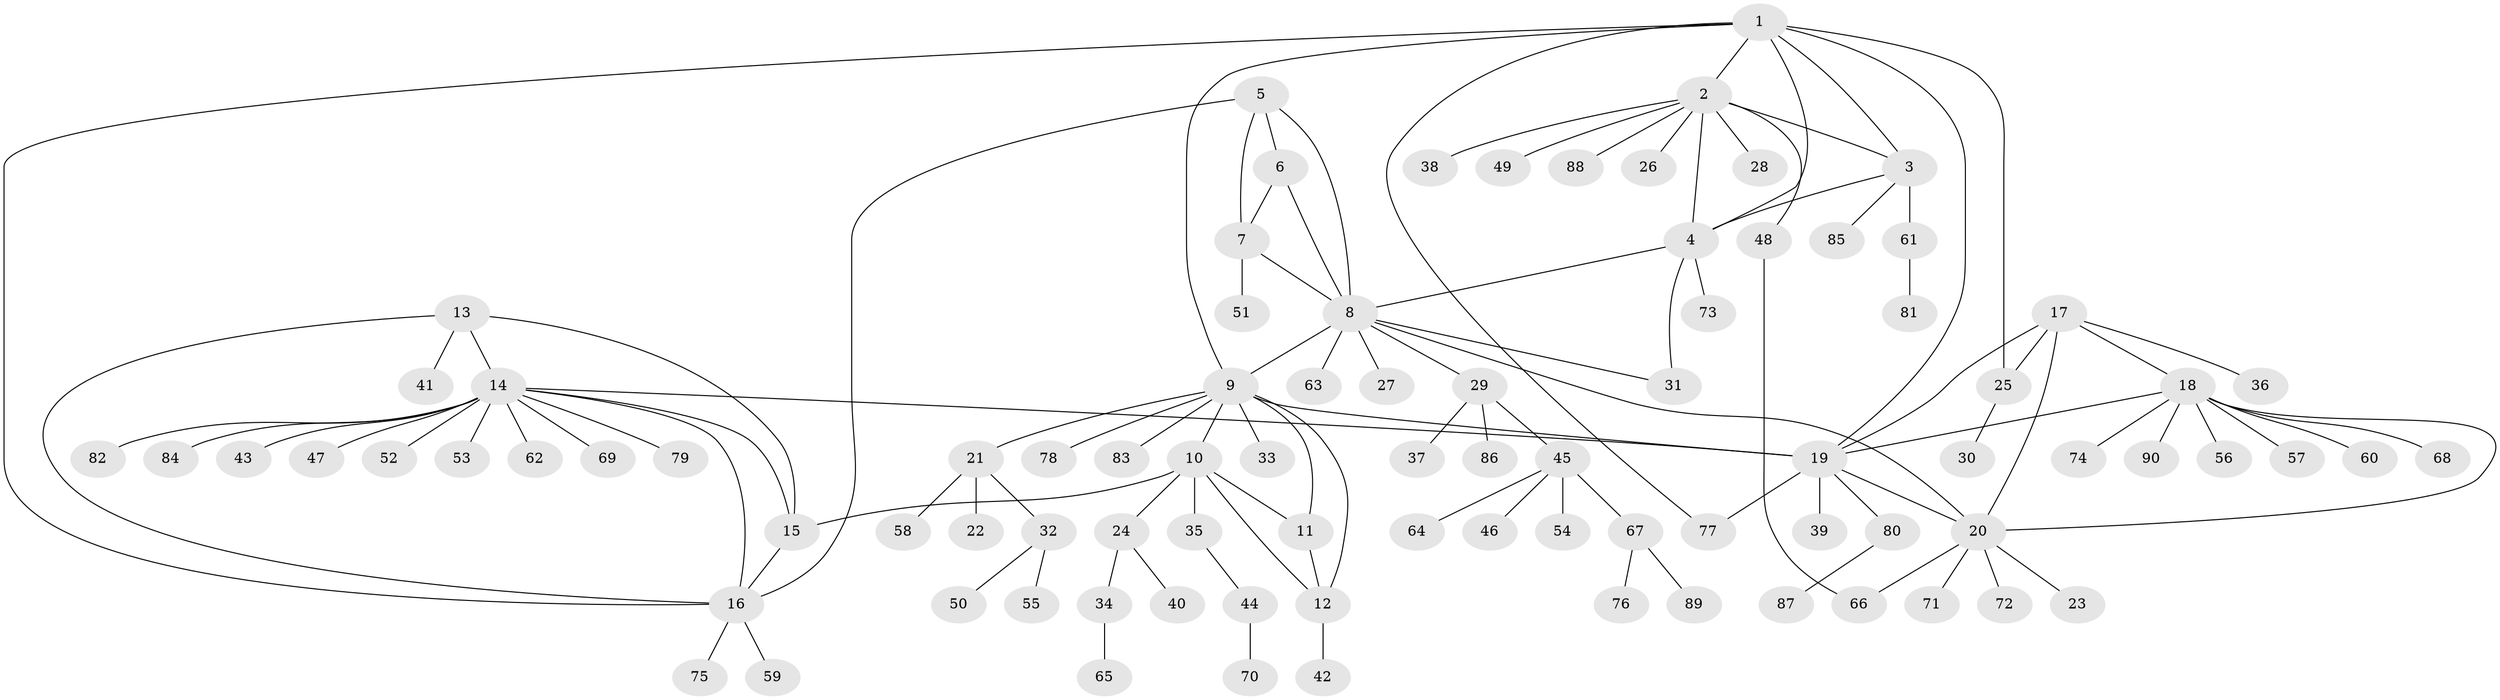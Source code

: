 // coarse degree distribution, {6: 0.04477611940298507, 7: 0.029850746268656716, 3: 0.08955223880597014, 2: 0.1044776119402985, 8: 0.029850746268656716, 13: 0.029850746268656716, 5: 0.014925373134328358, 1: 0.6417910447761194, 4: 0.014925373134328358}
// Generated by graph-tools (version 1.1) at 2025/24/03/03/25 07:24:10]
// undirected, 90 vertices, 114 edges
graph export_dot {
graph [start="1"]
  node [color=gray90,style=filled];
  1;
  2;
  3;
  4;
  5;
  6;
  7;
  8;
  9;
  10;
  11;
  12;
  13;
  14;
  15;
  16;
  17;
  18;
  19;
  20;
  21;
  22;
  23;
  24;
  25;
  26;
  27;
  28;
  29;
  30;
  31;
  32;
  33;
  34;
  35;
  36;
  37;
  38;
  39;
  40;
  41;
  42;
  43;
  44;
  45;
  46;
  47;
  48;
  49;
  50;
  51;
  52;
  53;
  54;
  55;
  56;
  57;
  58;
  59;
  60;
  61;
  62;
  63;
  64;
  65;
  66;
  67;
  68;
  69;
  70;
  71;
  72;
  73;
  74;
  75;
  76;
  77;
  78;
  79;
  80;
  81;
  82;
  83;
  84;
  85;
  86;
  87;
  88;
  89;
  90;
  1 -- 2;
  1 -- 3;
  1 -- 4;
  1 -- 9;
  1 -- 16;
  1 -- 19;
  1 -- 25;
  1 -- 77;
  2 -- 3;
  2 -- 4;
  2 -- 26;
  2 -- 28;
  2 -- 38;
  2 -- 48;
  2 -- 49;
  2 -- 88;
  3 -- 4;
  3 -- 61;
  3 -- 85;
  4 -- 8;
  4 -- 31;
  4 -- 73;
  5 -- 6;
  5 -- 7;
  5 -- 8;
  5 -- 16;
  6 -- 7;
  6 -- 8;
  7 -- 8;
  7 -- 51;
  8 -- 9;
  8 -- 20;
  8 -- 27;
  8 -- 29;
  8 -- 31;
  8 -- 63;
  9 -- 10;
  9 -- 11;
  9 -- 12;
  9 -- 19;
  9 -- 21;
  9 -- 33;
  9 -- 78;
  9 -- 83;
  10 -- 11;
  10 -- 12;
  10 -- 15;
  10 -- 24;
  10 -- 35;
  11 -- 12;
  12 -- 42;
  13 -- 14;
  13 -- 15;
  13 -- 16;
  13 -- 41;
  14 -- 15;
  14 -- 16;
  14 -- 19;
  14 -- 43;
  14 -- 47;
  14 -- 52;
  14 -- 53;
  14 -- 62;
  14 -- 69;
  14 -- 79;
  14 -- 82;
  14 -- 84;
  15 -- 16;
  16 -- 59;
  16 -- 75;
  17 -- 18;
  17 -- 19;
  17 -- 20;
  17 -- 25;
  17 -- 36;
  18 -- 19;
  18 -- 20;
  18 -- 56;
  18 -- 57;
  18 -- 60;
  18 -- 68;
  18 -- 74;
  18 -- 90;
  19 -- 20;
  19 -- 39;
  19 -- 77;
  19 -- 80;
  20 -- 23;
  20 -- 66;
  20 -- 71;
  20 -- 72;
  21 -- 22;
  21 -- 32;
  21 -- 58;
  24 -- 34;
  24 -- 40;
  25 -- 30;
  29 -- 37;
  29 -- 45;
  29 -- 86;
  32 -- 50;
  32 -- 55;
  34 -- 65;
  35 -- 44;
  44 -- 70;
  45 -- 46;
  45 -- 54;
  45 -- 64;
  45 -- 67;
  48 -- 66;
  61 -- 81;
  67 -- 76;
  67 -- 89;
  80 -- 87;
}
